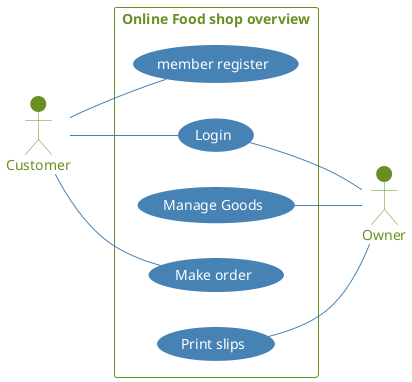 @startuml foodshop
actor Customer
actor Owner
left to right direction
skinparam actor{
    FontColor OliveDrab
    BackgroundColor OliveDrab
    BorderColor OliveDrab
    Shadowing false
}
skinparam usecase {
    FontColor White 
    ArrowColor SteelBlue
    BackgroundColor SteelBlue
    BorderColor SteelBlue
    Shadowing false
}
skinparam rectangle{    
    FontColor OliveDrab
    BorderColor OliveDrab
    Shadowing false
}
rectangle "Online Food shop overview"{
    Customer -- (member register)
    Customer -- (Login)
    (Login) -- Owner
    (Manage Goods) -- Owner
    Customer -- (Make order)
    (Print slips) -- Owner
}
@enduml